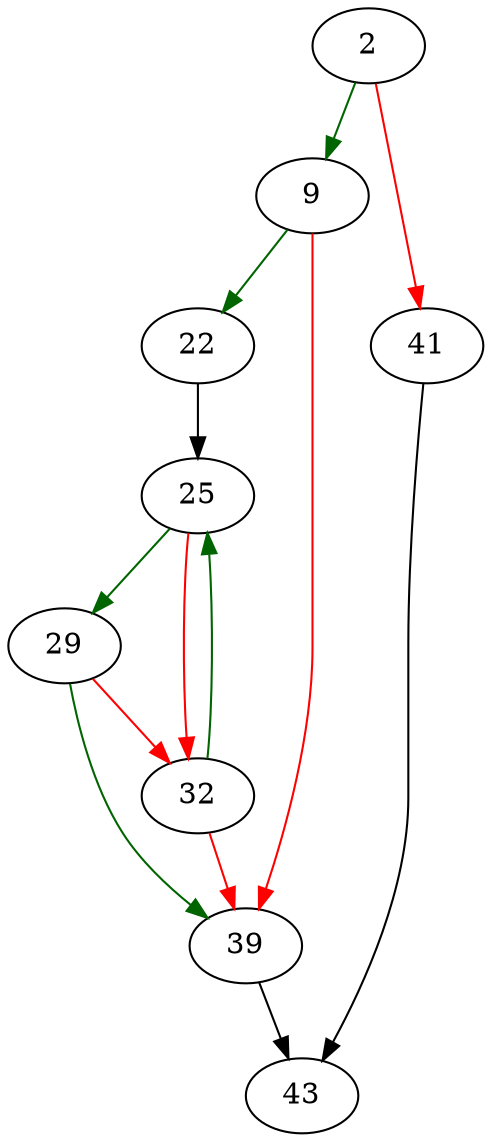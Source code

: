 strict digraph "mbschr" {
	// Node definitions.
	2 [entry=true];
	9;
	41;
	22;
	39;
	25;
	29;
	32;
	43;

	// Edge definitions.
	2 -> 9 [
		color=darkgreen
		cond=true
	];
	2 -> 41 [
		color=red
		cond=false
	];
	9 -> 22 [
		color=darkgreen
		cond=true
	];
	9 -> 39 [
		color=red
		cond=false
	];
	41 -> 43;
	22 -> 25;
	39 -> 43;
	25 -> 29 [
		color=darkgreen
		cond=true
	];
	25 -> 32 [
		color=red
		cond=false
	];
	29 -> 39 [
		color=darkgreen
		cond=true
	];
	29 -> 32 [
		color=red
		cond=false
	];
	32 -> 39 [
		color=red
		cond=false
	];
	32 -> 25 [
		color=darkgreen
		cond=true
	];
}